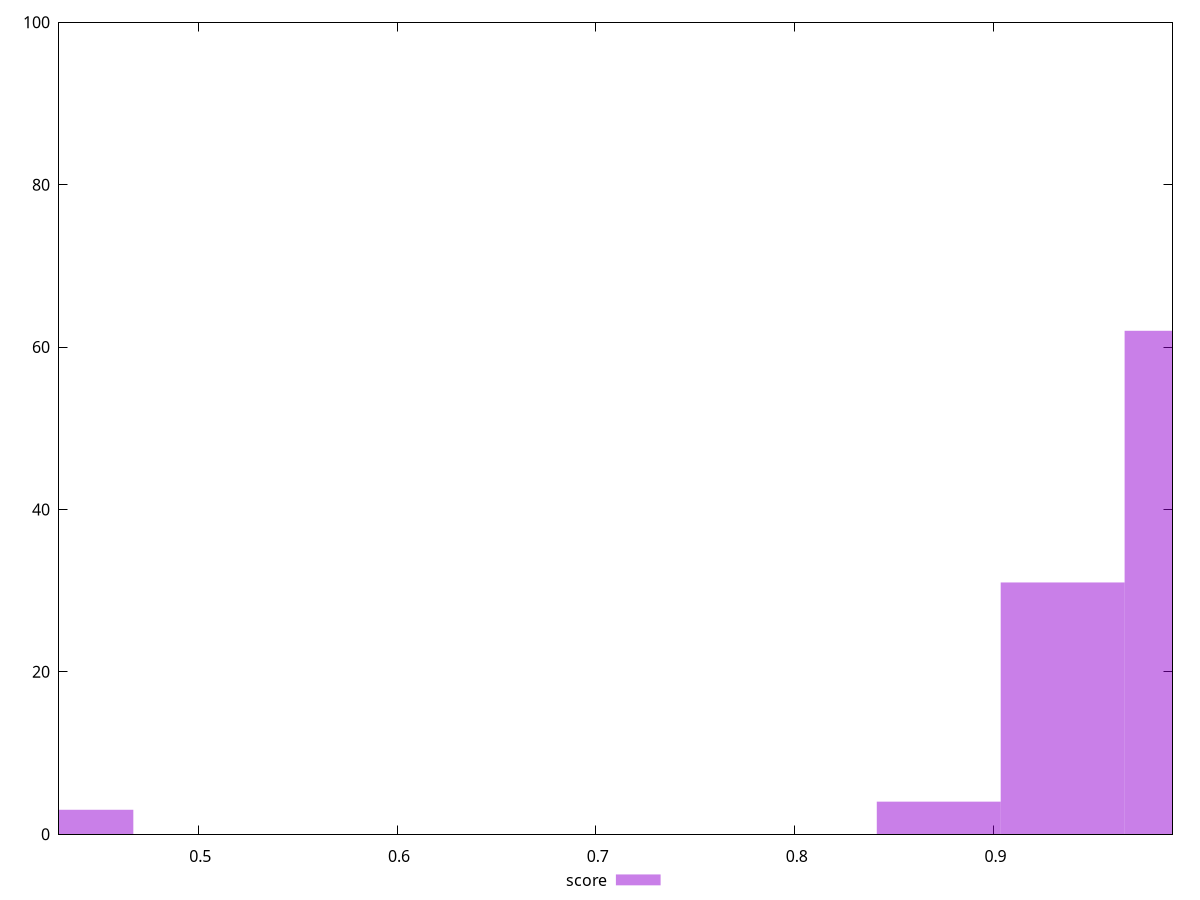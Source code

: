 reset

$score <<EOF
0.997072163585209 62
0.9347551533611335 31
0.8724381431370579 4
0.43621907156852896 3
EOF

set key outside below
set boxwidth 0.06231701022407556
set xrange [0.43:0.99]
set yrange [0:100]
set trange [0:100]
set style fill transparent solid 0.5 noborder
set terminal svg size 640, 490 enhanced background rgb 'white'
set output "reports/report_00032_2021-02-25T10-28-15.087Z/largest-contentful-paint/samples/agenda/score/histogram.svg"

plot $score title "score" with boxes

reset
